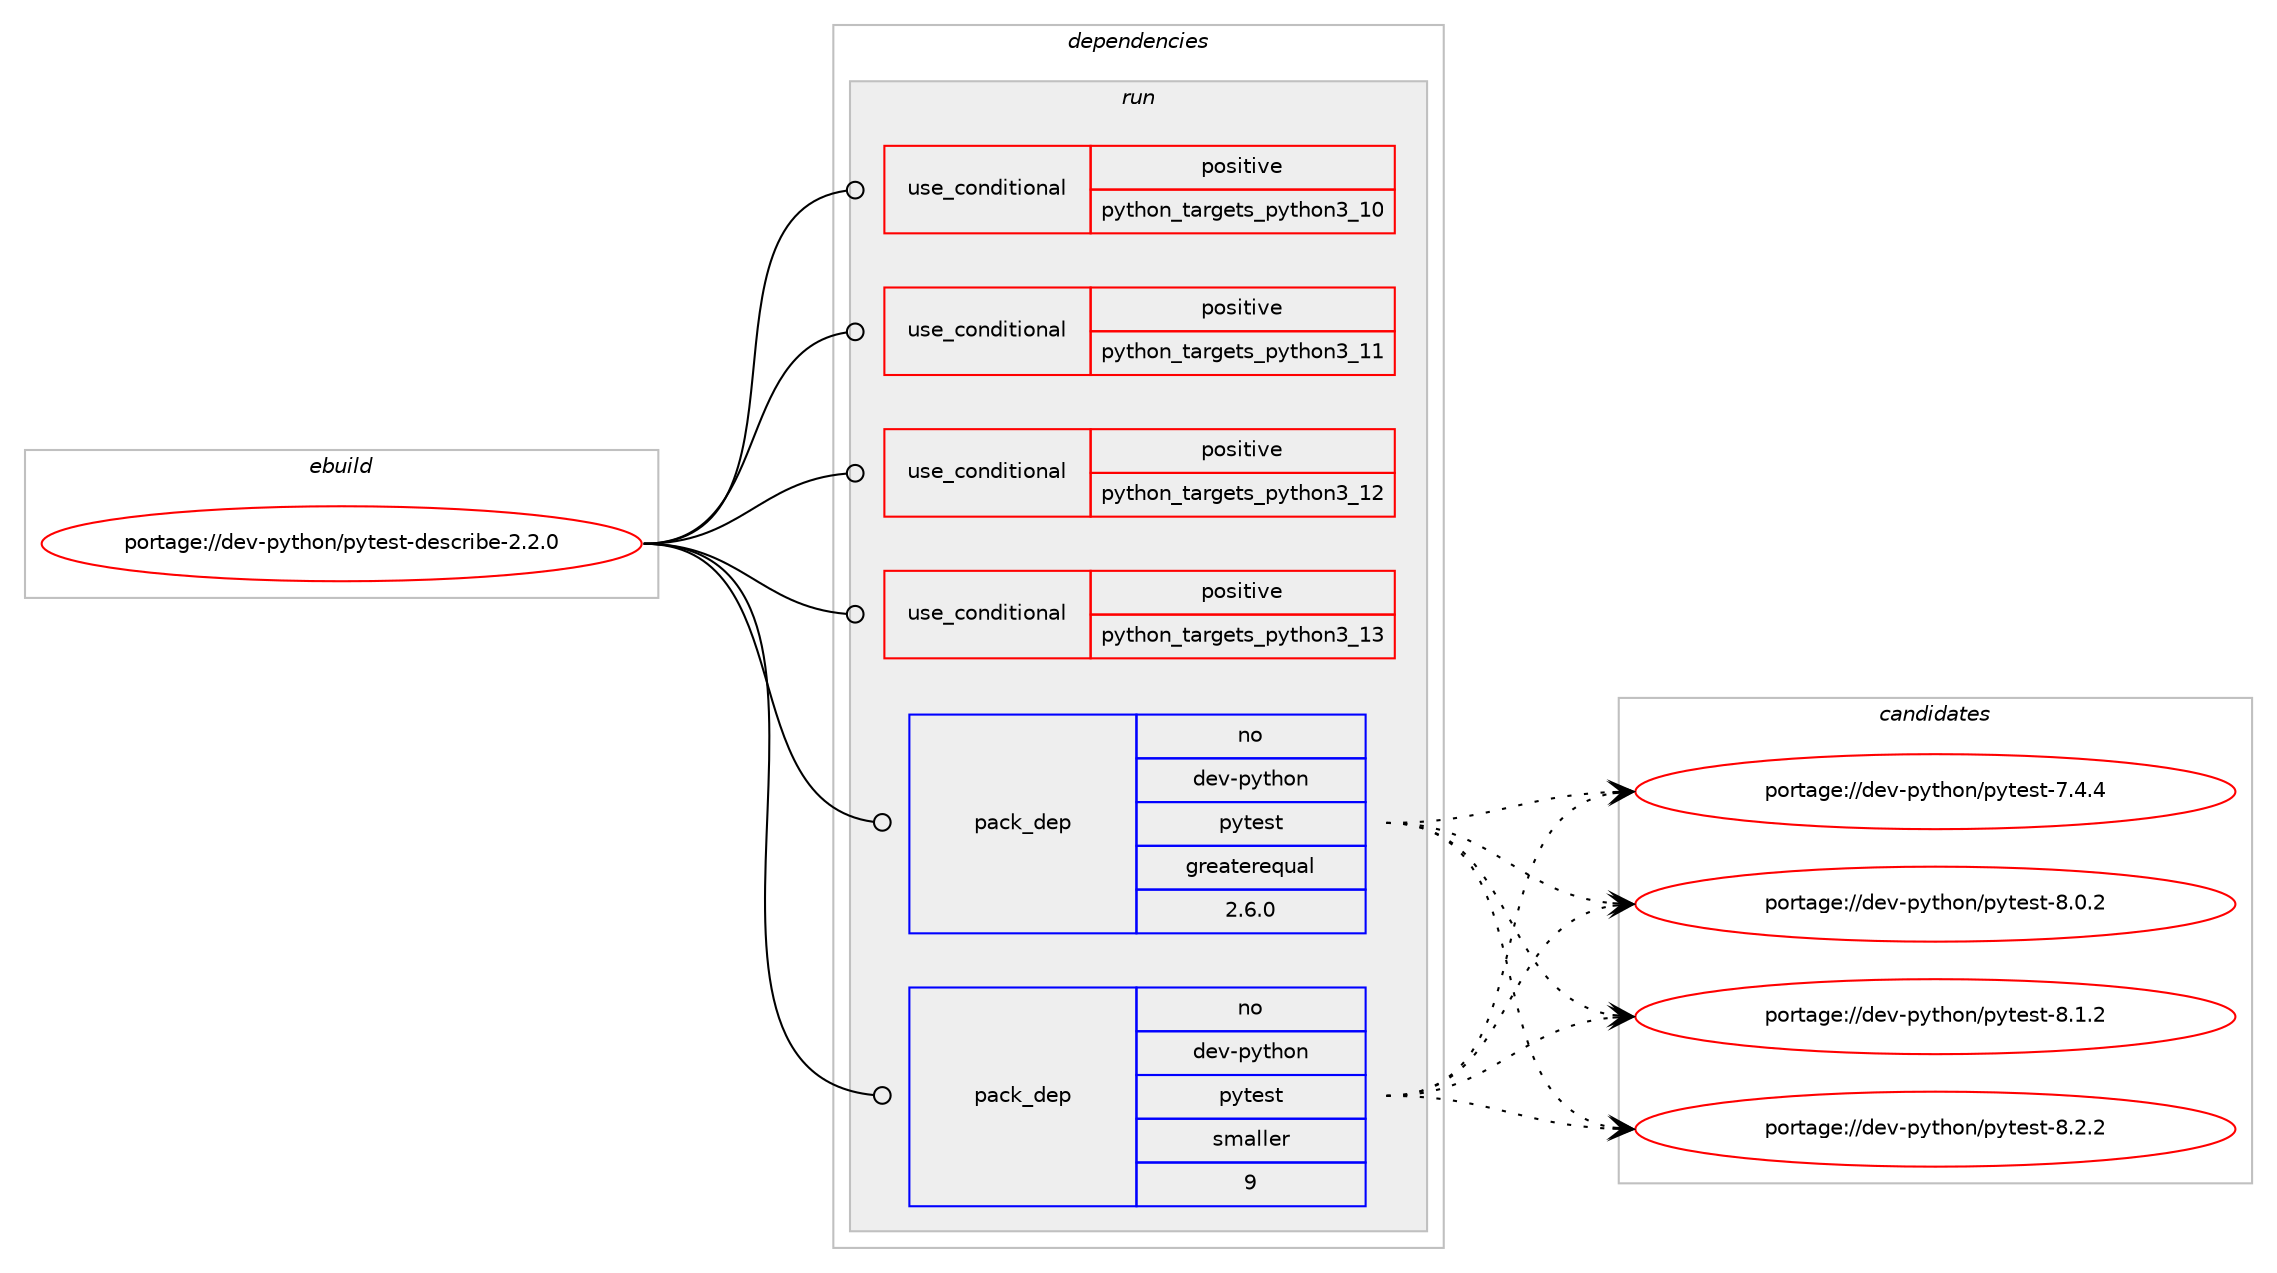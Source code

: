 digraph prolog {

# *************
# Graph options
# *************

newrank=true;
concentrate=true;
compound=true;
graph [rankdir=LR,fontname=Helvetica,fontsize=10,ranksep=1.5];#, ranksep=2.5, nodesep=0.2];
edge  [arrowhead=vee];
node  [fontname=Helvetica,fontsize=10];

# **********
# The ebuild
# **********

subgraph cluster_leftcol {
color=gray;
rank=same;
label=<<i>ebuild</i>>;
id [label="portage://dev-python/pytest-describe-2.2.0", color=red, width=4, href="../dev-python/pytest-describe-2.2.0.svg"];
}

# ****************
# The dependencies
# ****************

subgraph cluster_midcol {
color=gray;
label=<<i>dependencies</i>>;
subgraph cluster_compile {
fillcolor="#eeeeee";
style=filled;
label=<<i>compile</i>>;
}
subgraph cluster_compileandrun {
fillcolor="#eeeeee";
style=filled;
label=<<i>compile and run</i>>;
}
subgraph cluster_run {
fillcolor="#eeeeee";
style=filled;
label=<<i>run</i>>;
subgraph cond36685 {
dependency79871 [label=<<TABLE BORDER="0" CELLBORDER="1" CELLSPACING="0" CELLPADDING="4"><TR><TD ROWSPAN="3" CELLPADDING="10">use_conditional</TD></TR><TR><TD>positive</TD></TR><TR><TD>python_targets_python3_10</TD></TR></TABLE>>, shape=none, color=red];
# *** BEGIN UNKNOWN DEPENDENCY TYPE (TODO) ***
# dependency79871 -> package_dependency(portage://dev-python/pytest-describe-2.2.0,run,no,dev-lang,python,none,[,,],[slot(3.10)],[])
# *** END UNKNOWN DEPENDENCY TYPE (TODO) ***

}
id:e -> dependency79871:w [weight=20,style="solid",arrowhead="odot"];
subgraph cond36686 {
dependency79872 [label=<<TABLE BORDER="0" CELLBORDER="1" CELLSPACING="0" CELLPADDING="4"><TR><TD ROWSPAN="3" CELLPADDING="10">use_conditional</TD></TR><TR><TD>positive</TD></TR><TR><TD>python_targets_python3_11</TD></TR></TABLE>>, shape=none, color=red];
# *** BEGIN UNKNOWN DEPENDENCY TYPE (TODO) ***
# dependency79872 -> package_dependency(portage://dev-python/pytest-describe-2.2.0,run,no,dev-lang,python,none,[,,],[slot(3.11)],[])
# *** END UNKNOWN DEPENDENCY TYPE (TODO) ***

}
id:e -> dependency79872:w [weight=20,style="solid",arrowhead="odot"];
subgraph cond36687 {
dependency79873 [label=<<TABLE BORDER="0" CELLBORDER="1" CELLSPACING="0" CELLPADDING="4"><TR><TD ROWSPAN="3" CELLPADDING="10">use_conditional</TD></TR><TR><TD>positive</TD></TR><TR><TD>python_targets_python3_12</TD></TR></TABLE>>, shape=none, color=red];
# *** BEGIN UNKNOWN DEPENDENCY TYPE (TODO) ***
# dependency79873 -> package_dependency(portage://dev-python/pytest-describe-2.2.0,run,no,dev-lang,python,none,[,,],[slot(3.12)],[])
# *** END UNKNOWN DEPENDENCY TYPE (TODO) ***

}
id:e -> dependency79873:w [weight=20,style="solid",arrowhead="odot"];
subgraph cond36688 {
dependency79874 [label=<<TABLE BORDER="0" CELLBORDER="1" CELLSPACING="0" CELLPADDING="4"><TR><TD ROWSPAN="3" CELLPADDING="10">use_conditional</TD></TR><TR><TD>positive</TD></TR><TR><TD>python_targets_python3_13</TD></TR></TABLE>>, shape=none, color=red];
# *** BEGIN UNKNOWN DEPENDENCY TYPE (TODO) ***
# dependency79874 -> package_dependency(portage://dev-python/pytest-describe-2.2.0,run,no,dev-lang,python,none,[,,],[slot(3.13)],[])
# *** END UNKNOWN DEPENDENCY TYPE (TODO) ***

}
id:e -> dependency79874:w [weight=20,style="solid",arrowhead="odot"];
subgraph pack41951 {
dependency79875 [label=<<TABLE BORDER="0" CELLBORDER="1" CELLSPACING="0" CELLPADDING="4" WIDTH="220"><TR><TD ROWSPAN="6" CELLPADDING="30">pack_dep</TD></TR><TR><TD WIDTH="110">no</TD></TR><TR><TD>dev-python</TD></TR><TR><TD>pytest</TD></TR><TR><TD>greaterequal</TD></TR><TR><TD>2.6.0</TD></TR></TABLE>>, shape=none, color=blue];
}
id:e -> dependency79875:w [weight=20,style="solid",arrowhead="odot"];
subgraph pack41952 {
dependency79876 [label=<<TABLE BORDER="0" CELLBORDER="1" CELLSPACING="0" CELLPADDING="4" WIDTH="220"><TR><TD ROWSPAN="6" CELLPADDING="30">pack_dep</TD></TR><TR><TD WIDTH="110">no</TD></TR><TR><TD>dev-python</TD></TR><TR><TD>pytest</TD></TR><TR><TD>smaller</TD></TR><TR><TD>9</TD></TR></TABLE>>, shape=none, color=blue];
}
id:e -> dependency79876:w [weight=20,style="solid",arrowhead="odot"];
}
}

# **************
# The candidates
# **************

subgraph cluster_choices {
rank=same;
color=gray;
label=<<i>candidates</i>>;

subgraph choice41951 {
color=black;
nodesep=1;
choice1001011184511212111610411111047112121116101115116455546524652 [label="portage://dev-python/pytest-7.4.4", color=red, width=4,href="../dev-python/pytest-7.4.4.svg"];
choice1001011184511212111610411111047112121116101115116455646484650 [label="portage://dev-python/pytest-8.0.2", color=red, width=4,href="../dev-python/pytest-8.0.2.svg"];
choice1001011184511212111610411111047112121116101115116455646494650 [label="portage://dev-python/pytest-8.1.2", color=red, width=4,href="../dev-python/pytest-8.1.2.svg"];
choice1001011184511212111610411111047112121116101115116455646504650 [label="portage://dev-python/pytest-8.2.2", color=red, width=4,href="../dev-python/pytest-8.2.2.svg"];
dependency79875:e -> choice1001011184511212111610411111047112121116101115116455546524652:w [style=dotted,weight="100"];
dependency79875:e -> choice1001011184511212111610411111047112121116101115116455646484650:w [style=dotted,weight="100"];
dependency79875:e -> choice1001011184511212111610411111047112121116101115116455646494650:w [style=dotted,weight="100"];
dependency79875:e -> choice1001011184511212111610411111047112121116101115116455646504650:w [style=dotted,weight="100"];
}
subgraph choice41952 {
color=black;
nodesep=1;
choice1001011184511212111610411111047112121116101115116455546524652 [label="portage://dev-python/pytest-7.4.4", color=red, width=4,href="../dev-python/pytest-7.4.4.svg"];
choice1001011184511212111610411111047112121116101115116455646484650 [label="portage://dev-python/pytest-8.0.2", color=red, width=4,href="../dev-python/pytest-8.0.2.svg"];
choice1001011184511212111610411111047112121116101115116455646494650 [label="portage://dev-python/pytest-8.1.2", color=red, width=4,href="../dev-python/pytest-8.1.2.svg"];
choice1001011184511212111610411111047112121116101115116455646504650 [label="portage://dev-python/pytest-8.2.2", color=red, width=4,href="../dev-python/pytest-8.2.2.svg"];
dependency79876:e -> choice1001011184511212111610411111047112121116101115116455546524652:w [style=dotted,weight="100"];
dependency79876:e -> choice1001011184511212111610411111047112121116101115116455646484650:w [style=dotted,weight="100"];
dependency79876:e -> choice1001011184511212111610411111047112121116101115116455646494650:w [style=dotted,weight="100"];
dependency79876:e -> choice1001011184511212111610411111047112121116101115116455646504650:w [style=dotted,weight="100"];
}
}

}

